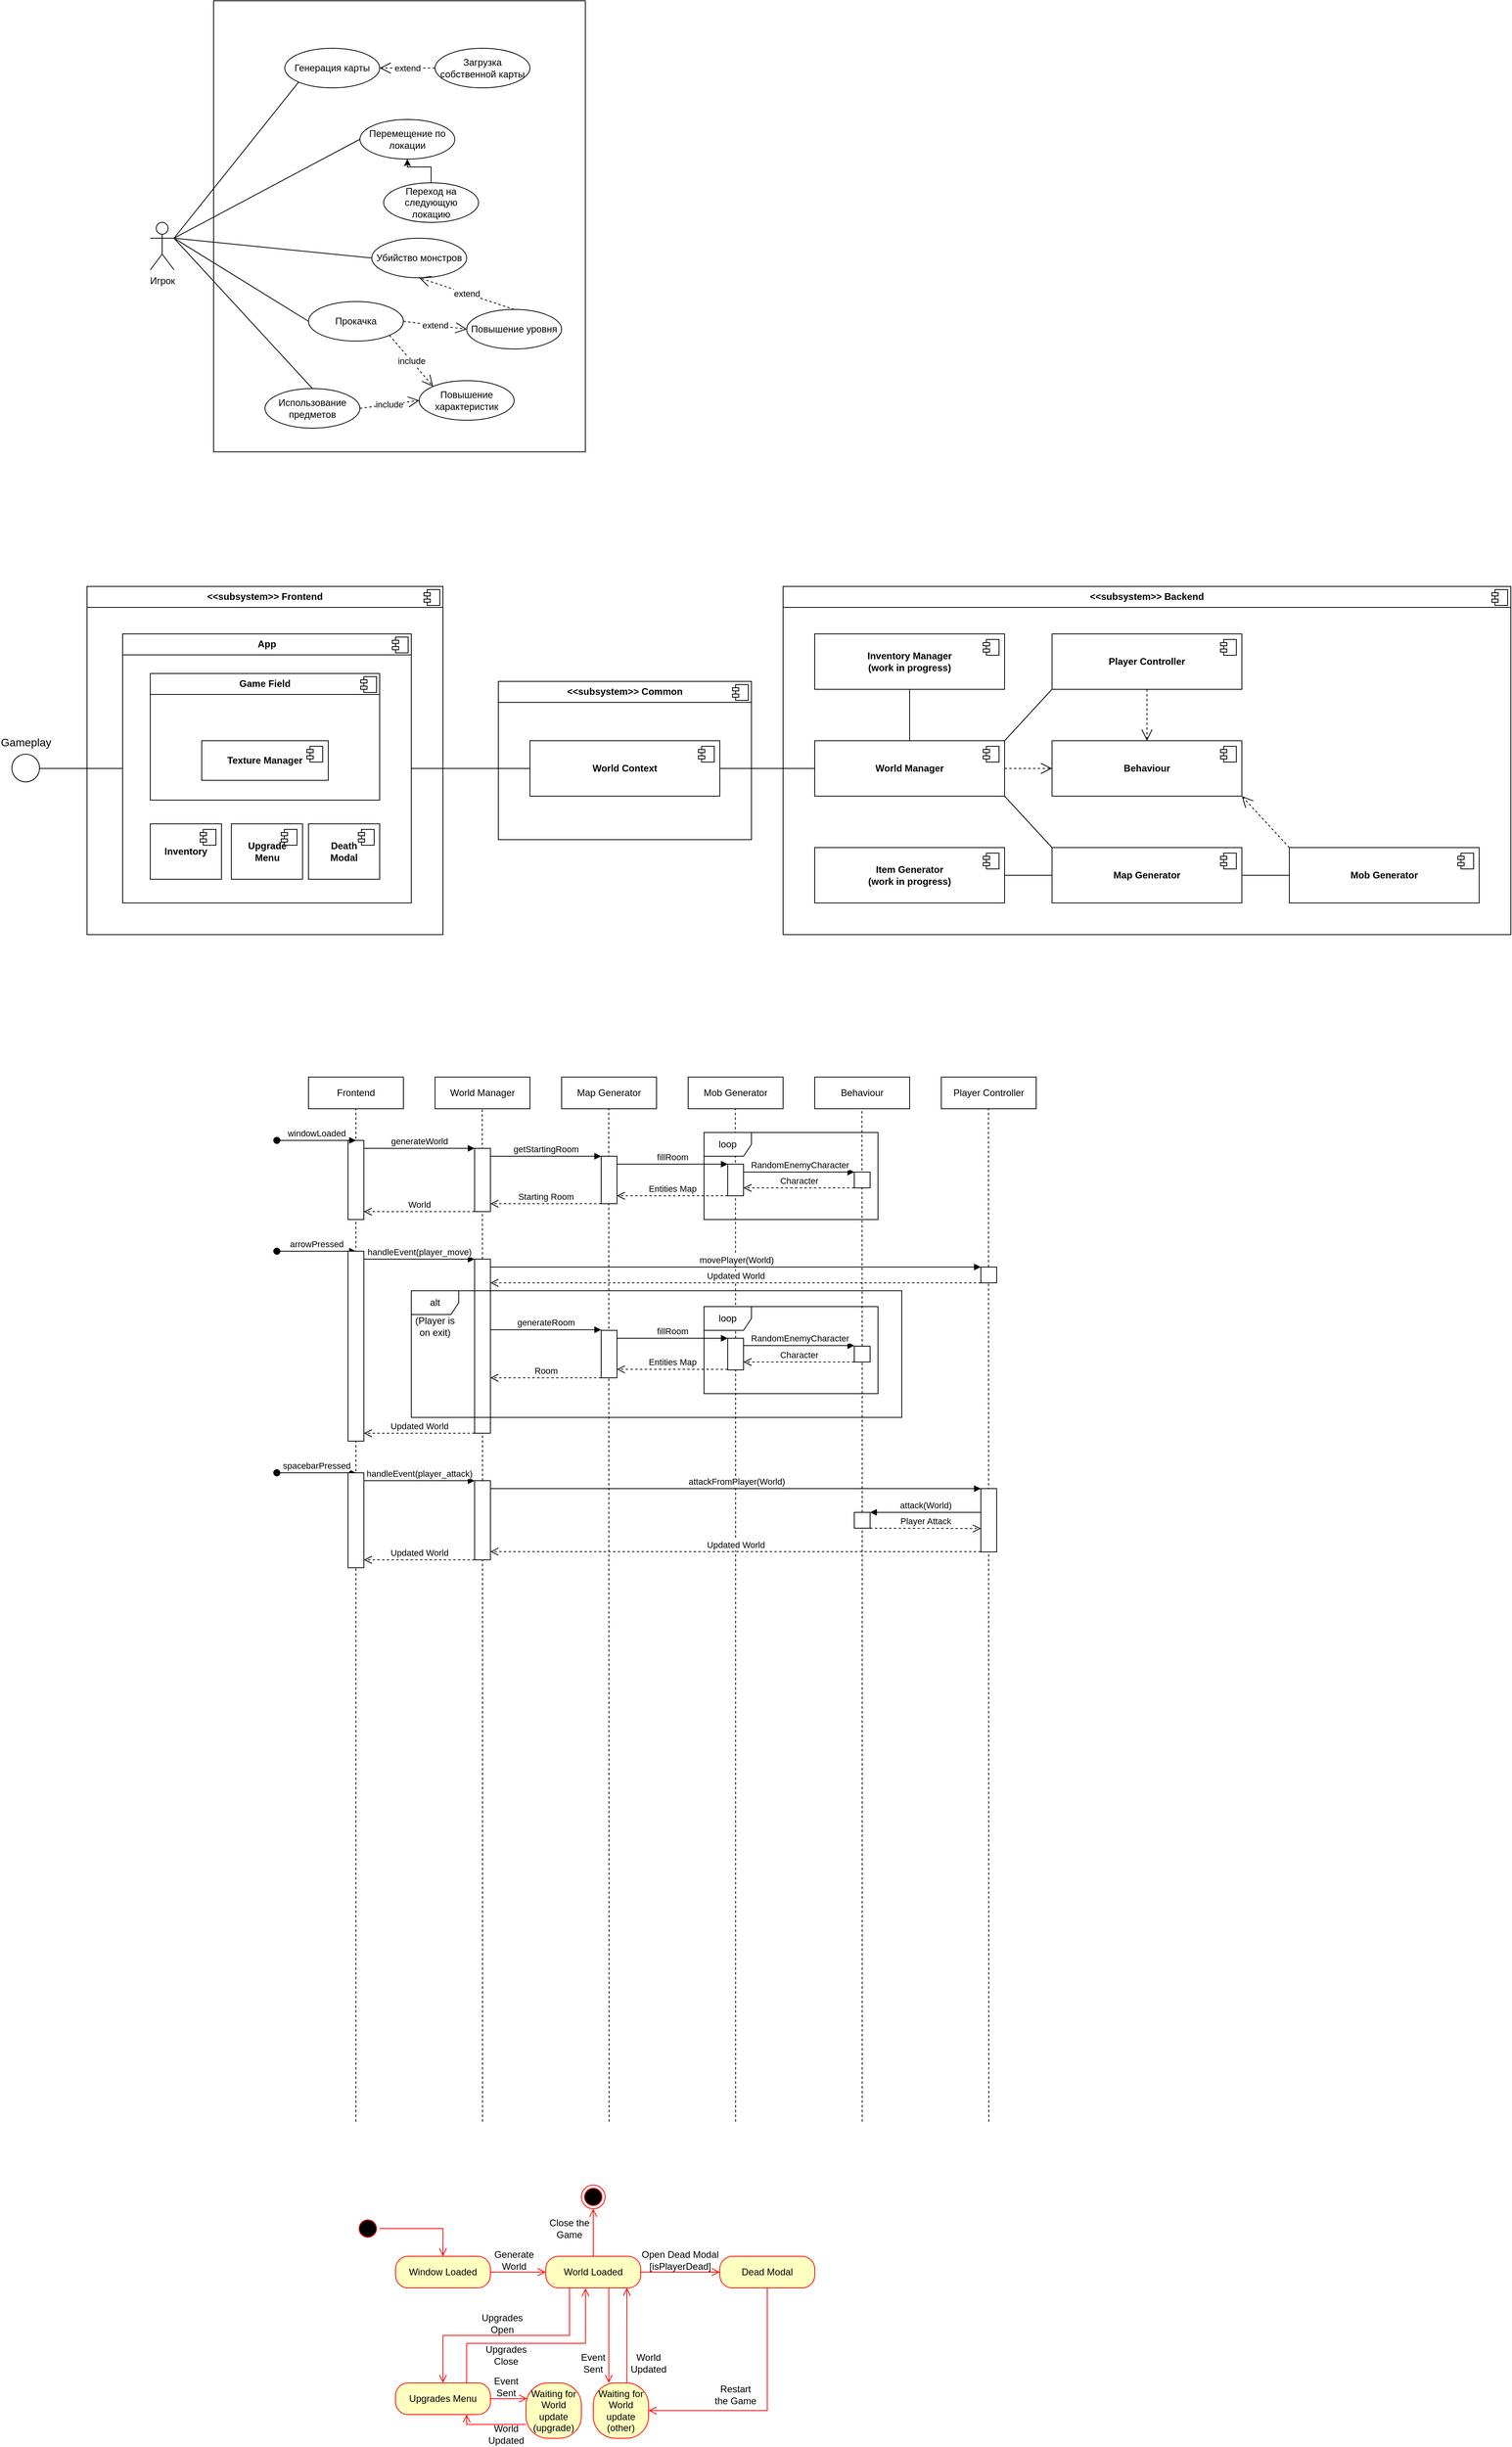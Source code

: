 <mxfile version="27.1.5">
  <diagram name="Page-1" id="tWHpMIpp-yD2-w-GdZ_C">
    <mxGraphModel dx="1215" dy="403" grid="0" gridSize="10" guides="1" tooltips="1" connect="1" arrows="1" fold="1" page="0" pageScale="1" pageWidth="850" pageHeight="1100" math="0" shadow="0">
      <root>
        <mxCell id="0" />
        <mxCell id="1" parent="0" />
        <mxCell id="gqLY5WaF7parTcAeaoHh-150" value="" style="endArrow=none;dashed=1;html=1;rounded=0;entryX=0.5;entryY=1;entryDx=0;entryDy=0;" edge="1" parent="1" source="gqLY5WaF7parTcAeaoHh-163">
          <mxGeometry width="50" height="50" relative="1" as="geometry">
            <mxPoint x="979.66" y="2280" as="sourcePoint" />
            <mxPoint x="979.66" y="1400" as="targetPoint" />
          </mxGeometry>
        </mxCell>
        <mxCell id="gqLY5WaF7parTcAeaoHh-1" value="Игрок" style="shape=umlActor;verticalLabelPosition=bottom;verticalAlign=top;html=1;" vertex="1" parent="1">
          <mxGeometry x="80" y="280" width="30" height="60" as="geometry" />
        </mxCell>
        <mxCell id="gqLY5WaF7parTcAeaoHh-3" value="" style="rounded=0;whiteSpace=wrap;html=1;" vertex="1" parent="1">
          <mxGeometry x="160" width="470" height="570" as="geometry" />
        </mxCell>
        <mxCell id="gqLY5WaF7parTcAeaoHh-7" value="Перемещение по локации" style="ellipse;whiteSpace=wrap;html=1;" vertex="1" parent="1">
          <mxGeometry x="345" y="150" width="120" height="50" as="geometry" />
        </mxCell>
        <mxCell id="gqLY5WaF7parTcAeaoHh-8" value="Убийство монстров" style="ellipse;whiteSpace=wrap;html=1;" vertex="1" parent="1">
          <mxGeometry x="360" y="300" width="120" height="50" as="geometry" />
        </mxCell>
        <mxCell id="gqLY5WaF7parTcAeaoHh-9" value="Повышение характеристик" style="ellipse;whiteSpace=wrap;html=1;" vertex="1" parent="1">
          <mxGeometry x="420" y="480" width="120" height="50" as="geometry" />
        </mxCell>
        <mxCell id="gqLY5WaF7parTcAeaoHh-13" style="edgeStyle=orthogonalEdgeStyle;rounded=0;orthogonalLoop=1;jettySize=auto;html=1;entryX=0.5;entryY=1;entryDx=0;entryDy=0;" edge="1" parent="1" source="gqLY5WaF7parTcAeaoHh-10" target="gqLY5WaF7parTcAeaoHh-7">
          <mxGeometry relative="1" as="geometry" />
        </mxCell>
        <mxCell id="gqLY5WaF7parTcAeaoHh-10" value="Переход на следующую локацию" style="ellipse;whiteSpace=wrap;html=1;" vertex="1" parent="1">
          <mxGeometry x="375" y="230" width="120" height="50" as="geometry" />
        </mxCell>
        <mxCell id="gqLY5WaF7parTcAeaoHh-15" value="" style="endArrow=none;html=1;rounded=0;entryX=0;entryY=0.5;entryDx=0;entryDy=0;exitX=1;exitY=0.333;exitDx=0;exitDy=0;exitPerimeter=0;" edge="1" parent="1" source="gqLY5WaF7parTcAeaoHh-1" target="gqLY5WaF7parTcAeaoHh-7">
          <mxGeometry width="50" height="50" relative="1" as="geometry">
            <mxPoint x="380" y="330" as="sourcePoint" />
            <mxPoint x="430" y="280" as="targetPoint" />
          </mxGeometry>
        </mxCell>
        <mxCell id="gqLY5WaF7parTcAeaoHh-17" value="" style="endArrow=none;html=1;rounded=0;entryX=0;entryY=0.5;entryDx=0;entryDy=0;exitX=1;exitY=0.333;exitDx=0;exitDy=0;exitPerimeter=0;" edge="1" parent="1" source="gqLY5WaF7parTcAeaoHh-1" target="gqLY5WaF7parTcAeaoHh-8">
          <mxGeometry width="50" height="50" relative="1" as="geometry">
            <mxPoint x="150" y="385" as="sourcePoint" />
            <mxPoint x="310" y="340" as="targetPoint" />
          </mxGeometry>
        </mxCell>
        <mxCell id="gqLY5WaF7parTcAeaoHh-19" value="Повышение уровня" style="ellipse;whiteSpace=wrap;html=1;" vertex="1" parent="1">
          <mxGeometry x="480" y="390" width="120" height="50" as="geometry" />
        </mxCell>
        <mxCell id="gqLY5WaF7parTcAeaoHh-21" value="Использование предметов" style="ellipse;whiteSpace=wrap;html=1;" vertex="1" parent="1">
          <mxGeometry x="225" y="490" width="120" height="50" as="geometry" />
        </mxCell>
        <mxCell id="gqLY5WaF7parTcAeaoHh-22" value="" style="endArrow=none;html=1;rounded=0;entryX=0.5;entryY=0;entryDx=0;entryDy=0;" edge="1" parent="1" target="gqLY5WaF7parTcAeaoHh-21">
          <mxGeometry width="50" height="50" relative="1" as="geometry">
            <mxPoint x="110" y="300" as="sourcePoint" />
            <mxPoint x="455" y="585" as="targetPoint" />
          </mxGeometry>
        </mxCell>
        <mxCell id="gqLY5WaF7parTcAeaoHh-24" value="extend" style="endArrow=open;endSize=12;dashed=1;html=1;rounded=0;exitX=0.5;exitY=0;exitDx=0;exitDy=0;entryX=0.5;entryY=1;entryDx=0;entryDy=0;" edge="1" parent="1" source="gqLY5WaF7parTcAeaoHh-19" target="gqLY5WaF7parTcAeaoHh-8">
          <mxGeometry width="160" relative="1" as="geometry">
            <mxPoint x="330" y="350" as="sourcePoint" />
            <mxPoint x="490" y="350" as="targetPoint" />
          </mxGeometry>
        </mxCell>
        <mxCell id="gqLY5WaF7parTcAeaoHh-26" value="include" style="endArrow=open;endSize=12;dashed=1;html=1;rounded=0;exitX=1;exitY=0.5;exitDx=0;exitDy=0;entryX=0;entryY=0.5;entryDx=0;entryDy=0;" edge="1" parent="1" source="gqLY5WaF7parTcAeaoHh-21" target="gqLY5WaF7parTcAeaoHh-9">
          <mxGeometry x="-0.006" width="160" relative="1" as="geometry">
            <mxPoint x="560" y="470" as="sourcePoint" />
            <mxPoint x="490" y="520" as="targetPoint" />
            <mxPoint as="offset" />
          </mxGeometry>
        </mxCell>
        <mxCell id="gqLY5WaF7parTcAeaoHh-27" value="Прокачка" style="ellipse;whiteSpace=wrap;html=1;" vertex="1" parent="1">
          <mxGeometry x="280" y="380" width="120" height="50" as="geometry" />
        </mxCell>
        <mxCell id="gqLY5WaF7parTcAeaoHh-29" value="include" style="endArrow=open;endSize=12;dashed=1;html=1;rounded=0;exitX=1;exitY=1;exitDx=0;exitDy=0;entryX=0;entryY=0;entryDx=0;entryDy=0;" edge="1" parent="1" source="gqLY5WaF7parTcAeaoHh-27" target="gqLY5WaF7parTcAeaoHh-9">
          <mxGeometry x="-0.006" width="160" relative="1" as="geometry">
            <mxPoint x="360" y="510" as="sourcePoint" />
            <mxPoint x="425" y="510" as="targetPoint" />
            <mxPoint as="offset" />
          </mxGeometry>
        </mxCell>
        <mxCell id="gqLY5WaF7parTcAeaoHh-30" value="extend" style="endArrow=open;endSize=12;dashed=1;html=1;rounded=0;exitX=1;exitY=0.5;exitDx=0;exitDy=0;entryX=0;entryY=0.5;entryDx=0;entryDy=0;" edge="1" parent="1" source="gqLY5WaF7parTcAeaoHh-27" target="gqLY5WaF7parTcAeaoHh-19">
          <mxGeometry width="160" relative="1" as="geometry">
            <mxPoint x="595" y="470" as="sourcePoint" />
            <mxPoint x="490" y="440" as="targetPoint" />
          </mxGeometry>
        </mxCell>
        <mxCell id="gqLY5WaF7parTcAeaoHh-31" value="" style="endArrow=none;html=1;rounded=0;entryX=0;entryY=0.5;entryDx=0;entryDy=0;exitX=1;exitY=0.333;exitDx=0;exitDy=0;exitPerimeter=0;" edge="1" parent="1" source="gqLY5WaF7parTcAeaoHh-1" target="gqLY5WaF7parTcAeaoHh-27">
          <mxGeometry width="50" height="50" relative="1" as="geometry">
            <mxPoint x="370" y="250" as="sourcePoint" />
            <mxPoint x="635" y="285" as="targetPoint" />
          </mxGeometry>
        </mxCell>
        <mxCell id="gqLY5WaF7parTcAeaoHh-33" value="Генерация карты" style="ellipse;whiteSpace=wrap;html=1;" vertex="1" parent="1">
          <mxGeometry x="250" y="60" width="120" height="50" as="geometry" />
        </mxCell>
        <mxCell id="gqLY5WaF7parTcAeaoHh-35" value="" style="endArrow=none;html=1;rounded=0;entryX=0;entryY=1;entryDx=0;entryDy=0;" edge="1" parent="1" target="gqLY5WaF7parTcAeaoHh-33">
          <mxGeometry width="50" height="50" relative="1" as="geometry">
            <mxPoint x="110" y="300" as="sourcePoint" />
            <mxPoint x="555" y="250" as="targetPoint" />
          </mxGeometry>
        </mxCell>
        <mxCell id="gqLY5WaF7parTcAeaoHh-36" value="Загрузка собственной карты" style="ellipse;whiteSpace=wrap;html=1;" vertex="1" parent="1">
          <mxGeometry x="440" y="60" width="120" height="50" as="geometry" />
        </mxCell>
        <mxCell id="gqLY5WaF7parTcAeaoHh-37" value="extend" style="endArrow=open;endSize=12;dashed=1;html=1;rounded=0;exitX=0;exitY=0.5;exitDx=0;exitDy=0;entryX=1;entryY=0.5;entryDx=0;entryDy=0;" edge="1" parent="1" source="gqLY5WaF7parTcAeaoHh-36" target="gqLY5WaF7parTcAeaoHh-33">
          <mxGeometry width="160" relative="1" as="geometry">
            <mxPoint x="595" y="400" as="sourcePoint" />
            <mxPoint x="490" y="370" as="targetPoint" />
          </mxGeometry>
        </mxCell>
        <mxCell id="gqLY5WaF7parTcAeaoHh-43" value="&lt;p style=&quot;margin:0px;margin-top:6px;text-align:center;&quot;&gt;&lt;b&gt;&amp;lt;&amp;lt;subsystem&amp;gt;&amp;gt; Frontend&lt;/b&gt;&lt;/p&gt;&lt;hr size=&quot;1&quot; style=&quot;border-style:solid;&quot;&gt;&lt;p style=&quot;margin:0px;margin-left:8px;&quot;&gt;&lt;br&gt;&lt;/p&gt;" style="align=left;overflow=fill;html=1;dropTarget=0;whiteSpace=wrap;" vertex="1" parent="1">
          <mxGeometry y="740" width="450" height="440" as="geometry" />
        </mxCell>
        <mxCell id="gqLY5WaF7parTcAeaoHh-44" value="" style="shape=component;jettyWidth=8;jettyHeight=4;" vertex="1" parent="gqLY5WaF7parTcAeaoHh-43">
          <mxGeometry x="1" width="20" height="20" relative="1" as="geometry">
            <mxPoint x="-24" y="4" as="offset" />
          </mxGeometry>
        </mxCell>
        <mxCell id="gqLY5WaF7parTcAeaoHh-54" value="&lt;p style=&quot;margin:0px;margin-top:6px;text-align:center;&quot;&gt;&lt;b&gt;App&lt;/b&gt;&lt;/p&gt;&lt;hr size=&quot;1&quot; style=&quot;border-style:solid;&quot;&gt;&lt;p style=&quot;margin:0px;margin-left:8px;&quot;&gt;&lt;br&gt;&lt;/p&gt;" style="align=left;overflow=fill;html=1;dropTarget=0;whiteSpace=wrap;" vertex="1" parent="1">
          <mxGeometry x="45" y="800" width="365" height="340" as="geometry" />
        </mxCell>
        <mxCell id="gqLY5WaF7parTcAeaoHh-55" value="" style="shape=component;jettyWidth=8;jettyHeight=4;" vertex="1" parent="gqLY5WaF7parTcAeaoHh-54">
          <mxGeometry x="1" width="20" height="20" relative="1" as="geometry">
            <mxPoint x="-24" y="4" as="offset" />
          </mxGeometry>
        </mxCell>
        <mxCell id="gqLY5WaF7parTcAeaoHh-49" value="&lt;b&gt;Inventory&lt;/b&gt;" style="html=1;dropTarget=0;whiteSpace=wrap;" vertex="1" parent="1">
          <mxGeometry x="80" y="1040" width="90" height="70" as="geometry" />
        </mxCell>
        <mxCell id="gqLY5WaF7parTcAeaoHh-50" value="" style="shape=module;jettyWidth=8;jettyHeight=4;" vertex="1" parent="gqLY5WaF7parTcAeaoHh-49">
          <mxGeometry x="1" width="20" height="20" relative="1" as="geometry">
            <mxPoint x="-27" y="7" as="offset" />
          </mxGeometry>
        </mxCell>
        <mxCell id="gqLY5WaF7parTcAeaoHh-56" value="&lt;p style=&quot;margin:0px;margin-top:6px;text-align:center;&quot;&gt;&lt;b&gt;Game Field&lt;/b&gt;&lt;/p&gt;&lt;hr size=&quot;1&quot; style=&quot;border-style:solid;&quot;&gt;&lt;p style=&quot;margin:0px;margin-left:8px;&quot;&gt;&lt;br&gt;&lt;/p&gt;" style="align=left;overflow=fill;html=1;dropTarget=0;whiteSpace=wrap;" vertex="1" parent="1">
          <mxGeometry x="80" y="850" width="290" height="160" as="geometry" />
        </mxCell>
        <mxCell id="gqLY5WaF7parTcAeaoHh-57" value="" style="shape=component;jettyWidth=8;jettyHeight=4;" vertex="1" parent="gqLY5WaF7parTcAeaoHh-56">
          <mxGeometry x="1" width="20" height="20" relative="1" as="geometry">
            <mxPoint x="-24" y="4" as="offset" />
          </mxGeometry>
        </mxCell>
        <mxCell id="gqLY5WaF7parTcAeaoHh-51" value="&lt;b&gt;Texture Manager&lt;/b&gt;" style="html=1;dropTarget=0;whiteSpace=wrap;" vertex="1" parent="1">
          <mxGeometry x="145" y="935" width="160" height="50" as="geometry" />
        </mxCell>
        <mxCell id="gqLY5WaF7parTcAeaoHh-52" value="" style="shape=module;jettyWidth=8;jettyHeight=4;" vertex="1" parent="gqLY5WaF7parTcAeaoHh-51">
          <mxGeometry x="1" width="20" height="20" relative="1" as="geometry">
            <mxPoint x="-27" y="7" as="offset" />
          </mxGeometry>
        </mxCell>
        <mxCell id="gqLY5WaF7parTcAeaoHh-58" value="&lt;p style=&quot;margin:0px;margin-top:6px;text-align:center;&quot;&gt;&lt;b&gt;&amp;lt;&amp;lt;subsystem&amp;gt;&amp;gt; Common&lt;/b&gt;&lt;/p&gt;&lt;hr size=&quot;1&quot; style=&quot;border-style:solid;&quot;&gt;&lt;p style=&quot;margin:0px;margin-left:8px;&quot;&gt;&lt;br&gt;&lt;/p&gt;" style="align=left;overflow=fill;html=1;dropTarget=0;whiteSpace=wrap;" vertex="1" parent="1">
          <mxGeometry x="520" y="860" width="320" height="200" as="geometry" />
        </mxCell>
        <mxCell id="gqLY5WaF7parTcAeaoHh-59" value="" style="shape=component;jettyWidth=8;jettyHeight=4;" vertex="1" parent="gqLY5WaF7parTcAeaoHh-58">
          <mxGeometry x="1" width="20" height="20" relative="1" as="geometry">
            <mxPoint x="-24" y="4" as="offset" />
          </mxGeometry>
        </mxCell>
        <mxCell id="gqLY5WaF7parTcAeaoHh-60" value="&lt;b&gt;World Context&lt;/b&gt;" style="html=1;dropTarget=0;whiteSpace=wrap;" vertex="1" parent="1">
          <mxGeometry x="560" y="935" width="240" height="70" as="geometry" />
        </mxCell>
        <mxCell id="gqLY5WaF7parTcAeaoHh-61" value="" style="shape=module;jettyWidth=8;jettyHeight=4;" vertex="1" parent="gqLY5WaF7parTcAeaoHh-60">
          <mxGeometry x="1" width="20" height="20" relative="1" as="geometry">
            <mxPoint x="-27" y="7" as="offset" />
          </mxGeometry>
        </mxCell>
        <mxCell id="gqLY5WaF7parTcAeaoHh-62" value="" style="endArrow=none;html=1;rounded=0;exitX=1;exitY=0.5;exitDx=0;exitDy=0;entryX=0;entryY=0.5;entryDx=0;entryDy=0;" edge="1" parent="1" source="gqLY5WaF7parTcAeaoHh-54" target="gqLY5WaF7parTcAeaoHh-60">
          <mxGeometry width="50" height="50" relative="1" as="geometry">
            <mxPoint x="670" y="980" as="sourcePoint" />
            <mxPoint x="720" y="930" as="targetPoint" />
          </mxGeometry>
        </mxCell>
        <mxCell id="gqLY5WaF7parTcAeaoHh-63" value="&lt;p style=&quot;margin:0px;margin-top:6px;text-align:center;&quot;&gt;&lt;b&gt;&amp;lt;&amp;lt;subsystem&amp;gt;&amp;gt; Backend&lt;/b&gt;&lt;/p&gt;&lt;hr size=&quot;1&quot; style=&quot;border-style:solid;&quot;&gt;&lt;p style=&quot;margin:0px;margin-left:8px;&quot;&gt;&lt;br&gt;&lt;/p&gt;" style="align=left;overflow=fill;html=1;dropTarget=0;whiteSpace=wrap;" vertex="1" parent="1">
          <mxGeometry x="880" y="740" width="920" height="440" as="geometry" />
        </mxCell>
        <mxCell id="gqLY5WaF7parTcAeaoHh-64" value="" style="shape=component;jettyWidth=8;jettyHeight=4;" vertex="1" parent="gqLY5WaF7parTcAeaoHh-63">
          <mxGeometry x="1" width="20" height="20" relative="1" as="geometry">
            <mxPoint x="-24" y="4" as="offset" />
          </mxGeometry>
        </mxCell>
        <mxCell id="gqLY5WaF7parTcAeaoHh-65" value="&lt;b&gt;World Manager&lt;/b&gt;" style="html=1;dropTarget=0;whiteSpace=wrap;" vertex="1" parent="1">
          <mxGeometry x="920" y="935" width="240" height="70" as="geometry" />
        </mxCell>
        <mxCell id="gqLY5WaF7parTcAeaoHh-66" value="" style="shape=module;jettyWidth=8;jettyHeight=4;" vertex="1" parent="gqLY5WaF7parTcAeaoHh-65">
          <mxGeometry x="1" width="20" height="20" relative="1" as="geometry">
            <mxPoint x="-27" y="7" as="offset" />
          </mxGeometry>
        </mxCell>
        <mxCell id="gqLY5WaF7parTcAeaoHh-67" value="" style="endArrow=none;html=1;rounded=0;exitX=1;exitY=0.5;exitDx=0;exitDy=0;entryX=0;entryY=0.5;entryDx=0;entryDy=0;" edge="1" parent="1" source="gqLY5WaF7parTcAeaoHh-60" target="gqLY5WaF7parTcAeaoHh-65">
          <mxGeometry width="50" height="50" relative="1" as="geometry">
            <mxPoint x="550" y="1030" as="sourcePoint" />
            <mxPoint x="700" y="1030" as="targetPoint" />
          </mxGeometry>
        </mxCell>
        <mxCell id="gqLY5WaF7parTcAeaoHh-68" value="&lt;b&gt;Player Controller&lt;/b&gt;" style="html=1;dropTarget=0;whiteSpace=wrap;" vertex="1" parent="1">
          <mxGeometry x="1220" y="800" width="240" height="70" as="geometry" />
        </mxCell>
        <mxCell id="gqLY5WaF7parTcAeaoHh-69" value="" style="shape=module;jettyWidth=8;jettyHeight=4;" vertex="1" parent="gqLY5WaF7parTcAeaoHh-68">
          <mxGeometry x="1" width="20" height="20" relative="1" as="geometry">
            <mxPoint x="-27" y="7" as="offset" />
          </mxGeometry>
        </mxCell>
        <mxCell id="gqLY5WaF7parTcAeaoHh-70" value="&lt;b&gt;Map Generator&lt;/b&gt;" style="html=1;dropTarget=0;whiteSpace=wrap;" vertex="1" parent="1">
          <mxGeometry x="1220" y="1070" width="240" height="70" as="geometry" />
        </mxCell>
        <mxCell id="gqLY5WaF7parTcAeaoHh-71" value="" style="shape=module;jettyWidth=8;jettyHeight=4;" vertex="1" parent="gqLY5WaF7parTcAeaoHh-70">
          <mxGeometry x="1" width="20" height="20" relative="1" as="geometry">
            <mxPoint x="-27" y="7" as="offset" />
          </mxGeometry>
        </mxCell>
        <mxCell id="gqLY5WaF7parTcAeaoHh-74" value="&lt;b&gt;Item Generator&lt;br&gt;(work in progress)&lt;/b&gt;" style="html=1;dropTarget=0;whiteSpace=wrap;" vertex="1" parent="1">
          <mxGeometry x="920" y="1070" width="240" height="70" as="geometry" />
        </mxCell>
        <mxCell id="gqLY5WaF7parTcAeaoHh-75" value="" style="shape=module;jettyWidth=8;jettyHeight=4;" vertex="1" parent="gqLY5WaF7parTcAeaoHh-74">
          <mxGeometry x="1" width="20" height="20" relative="1" as="geometry">
            <mxPoint x="-27" y="7" as="offset" />
          </mxGeometry>
        </mxCell>
        <mxCell id="gqLY5WaF7parTcAeaoHh-76" value="&lt;b&gt;Inventory Manager&lt;br&gt;(work in progress)&lt;/b&gt;" style="html=1;dropTarget=0;whiteSpace=wrap;" vertex="1" parent="1">
          <mxGeometry x="920" y="800" width="240" height="70" as="geometry" />
        </mxCell>
        <mxCell id="gqLY5WaF7parTcAeaoHh-77" value="" style="shape=module;jettyWidth=8;jettyHeight=4;" vertex="1" parent="gqLY5WaF7parTcAeaoHh-76">
          <mxGeometry x="1" width="20" height="20" relative="1" as="geometry">
            <mxPoint x="-27" y="7" as="offset" />
          </mxGeometry>
        </mxCell>
        <mxCell id="gqLY5WaF7parTcAeaoHh-78" value="" style="endArrow=none;html=1;rounded=0;exitX=0.5;exitY=0;exitDx=0;exitDy=0;entryX=0.5;entryY=1;entryDx=0;entryDy=0;" edge="1" parent="1" source="gqLY5WaF7parTcAeaoHh-65" target="gqLY5WaF7parTcAeaoHh-76">
          <mxGeometry width="50" height="50" relative="1" as="geometry">
            <mxPoint x="1230" y="1010" as="sourcePoint" />
            <mxPoint x="1350" y="1010" as="targetPoint" />
          </mxGeometry>
        </mxCell>
        <mxCell id="gqLY5WaF7parTcAeaoHh-79" value="" style="endArrow=none;html=1;rounded=0;exitX=1;exitY=0;exitDx=0;exitDy=0;entryX=0;entryY=1;entryDx=0;entryDy=0;" edge="1" parent="1" source="gqLY5WaF7parTcAeaoHh-65" target="gqLY5WaF7parTcAeaoHh-68">
          <mxGeometry width="50" height="50" relative="1" as="geometry">
            <mxPoint x="1170" y="995" as="sourcePoint" />
            <mxPoint x="1170" y="930" as="targetPoint" />
          </mxGeometry>
        </mxCell>
        <mxCell id="gqLY5WaF7parTcAeaoHh-80" value="" style="endArrow=none;html=1;rounded=0;entryX=0;entryY=0;entryDx=0;entryDy=0;exitX=1;exitY=1;exitDx=0;exitDy=0;" edge="1" parent="1" source="gqLY5WaF7parTcAeaoHh-65" target="gqLY5WaF7parTcAeaoHh-70">
          <mxGeometry width="50" height="50" relative="1" as="geometry">
            <mxPoint x="1240" y="1075" as="sourcePoint" />
            <mxPoint x="1300" y="1010" as="targetPoint" />
          </mxGeometry>
        </mxCell>
        <mxCell id="gqLY5WaF7parTcAeaoHh-85" value="&lt;b&gt;Behaviour&lt;/b&gt;" style="html=1;dropTarget=0;whiteSpace=wrap;" vertex="1" parent="1">
          <mxGeometry x="1220" y="935" width="240" height="70" as="geometry" />
        </mxCell>
        <mxCell id="gqLY5WaF7parTcAeaoHh-86" value="" style="shape=module;jettyWidth=8;jettyHeight=4;" vertex="1" parent="gqLY5WaF7parTcAeaoHh-85">
          <mxGeometry x="1" width="20" height="20" relative="1" as="geometry">
            <mxPoint x="-27" y="7" as="offset" />
          </mxGeometry>
        </mxCell>
        <mxCell id="gqLY5WaF7parTcAeaoHh-90" value="&lt;b&gt;Mob Generator&lt;/b&gt;" style="html=1;dropTarget=0;whiteSpace=wrap;" vertex="1" parent="1">
          <mxGeometry x="1520" y="1070" width="240" height="70" as="geometry" />
        </mxCell>
        <mxCell id="gqLY5WaF7parTcAeaoHh-91" value="" style="shape=module;jettyWidth=8;jettyHeight=4;" vertex="1" parent="gqLY5WaF7parTcAeaoHh-90">
          <mxGeometry x="1" width="20" height="20" relative="1" as="geometry">
            <mxPoint x="-27" y="7" as="offset" />
          </mxGeometry>
        </mxCell>
        <mxCell id="gqLY5WaF7parTcAeaoHh-93" value="" style="endArrow=none;html=1;rounded=0;entryX=1;entryY=0.5;entryDx=0;entryDy=0;exitX=0;exitY=0.5;exitDx=0;exitDy=0;" edge="1" parent="1" source="gqLY5WaF7parTcAeaoHh-90" target="gqLY5WaF7parTcAeaoHh-70">
          <mxGeometry width="50" height="50" relative="1" as="geometry">
            <mxPoint x="1490" y="1135" as="sourcePoint" />
            <mxPoint x="1430" y="1060" as="targetPoint" />
          </mxGeometry>
        </mxCell>
        <mxCell id="gqLY5WaF7parTcAeaoHh-94" value="" style="endArrow=none;html=1;rounded=0;entryX=0;entryY=0.5;entryDx=0;entryDy=0;exitX=1;exitY=0.5;exitDx=0;exitDy=0;" edge="1" parent="1" source="gqLY5WaF7parTcAeaoHh-74" target="gqLY5WaF7parTcAeaoHh-70">
          <mxGeometry width="50" height="50" relative="1" as="geometry">
            <mxPoint x="1590" y="1155" as="sourcePoint" />
            <mxPoint x="1530" y="1080" as="targetPoint" />
          </mxGeometry>
        </mxCell>
        <mxCell id="gqLY5WaF7parTcAeaoHh-97" value="" style="endArrow=open;endSize=12;dashed=1;html=1;rounded=0;exitX=0.5;exitY=1;exitDx=0;exitDy=0;entryX=0.5;entryY=0;entryDx=0;entryDy=0;" edge="1" parent="1" source="gqLY5WaF7parTcAeaoHh-68" target="gqLY5WaF7parTcAeaoHh-85">
          <mxGeometry width="160" relative="1" as="geometry">
            <mxPoint x="1280" y="1030" as="sourcePoint" />
            <mxPoint x="1440" y="1030" as="targetPoint" />
          </mxGeometry>
        </mxCell>
        <mxCell id="gqLY5WaF7parTcAeaoHh-98" value="" style="endArrow=open;endSize=12;dashed=1;html=1;rounded=0;exitX=0;exitY=0;exitDx=0;exitDy=0;entryX=1;entryY=1;entryDx=0;entryDy=0;" edge="1" parent="1" source="gqLY5WaF7parTcAeaoHh-90" target="gqLY5WaF7parTcAeaoHh-85">
          <mxGeometry width="160" relative="1" as="geometry">
            <mxPoint x="1490" y="1010" as="sourcePoint" />
            <mxPoint x="1490" y="1075" as="targetPoint" />
          </mxGeometry>
        </mxCell>
        <mxCell id="gqLY5WaF7parTcAeaoHh-101" value="" style="endArrow=open;endSize=12;dashed=1;html=1;rounded=0;exitX=1;exitY=0.5;exitDx=0;exitDy=0;entryX=0;entryY=0.5;entryDx=0;entryDy=0;" edge="1" parent="1" source="gqLY5WaF7parTcAeaoHh-65" target="gqLY5WaF7parTcAeaoHh-85">
          <mxGeometry width="160" relative="1" as="geometry">
            <mxPoint x="1620" y="1075" as="sourcePoint" />
            <mxPoint x="1560" y="1010" as="targetPoint" />
          </mxGeometry>
        </mxCell>
        <mxCell id="gqLY5WaF7parTcAeaoHh-102" value="" style="endArrow=none;html=1;rounded=0;entryX=0;entryY=0.5;entryDx=0;entryDy=0;" edge="1" parent="1" target="gqLY5WaF7parTcAeaoHh-54">
          <mxGeometry width="50" height="50" relative="1" as="geometry">
            <mxPoint x="-60" y="970" as="sourcePoint" />
            <mxPoint x="170" y="990" as="targetPoint" />
          </mxGeometry>
        </mxCell>
        <mxCell id="gqLY5WaF7parTcAeaoHh-103" value="" style="ellipse;whiteSpace=wrap;html=1;aspect=fixed;" vertex="1" parent="1">
          <mxGeometry x="-95" y="952" width="35" height="35" as="geometry" />
        </mxCell>
        <mxCell id="gqLY5WaF7parTcAeaoHh-104" value="&lt;font style=&quot;font-size: 14px;&quot;&gt;Gameplay&lt;/font&gt;" style="text;html=1;align=center;verticalAlign=middle;whiteSpace=wrap;rounded=0;" vertex="1" parent="1">
          <mxGeometry x="-107.5" y="922" width="60" height="30" as="geometry" />
        </mxCell>
        <mxCell id="gqLY5WaF7parTcAeaoHh-111" value="Frontend" style="rounded=0;whiteSpace=wrap;html=1;" vertex="1" parent="1">
          <mxGeometry x="280" y="1360" width="120" height="40" as="geometry" />
        </mxCell>
        <mxCell id="gqLY5WaF7parTcAeaoHh-112" value="World Manager" style="rounded=0;whiteSpace=wrap;html=1;" vertex="1" parent="1">
          <mxGeometry x="440" y="1360" width="120" height="40" as="geometry" />
        </mxCell>
        <mxCell id="gqLY5WaF7parTcAeaoHh-113" value="" style="endArrow=none;dashed=1;html=1;rounded=0;entryX=0.5;entryY=1;entryDx=0;entryDy=0;" edge="1" parent="1" target="gqLY5WaF7parTcAeaoHh-111">
          <mxGeometry width="50" height="50" relative="1" as="geometry">
            <mxPoint x="340" y="2680" as="sourcePoint" />
            <mxPoint x="480" y="1540" as="targetPoint" />
          </mxGeometry>
        </mxCell>
        <mxCell id="gqLY5WaF7parTcAeaoHh-114" value="" style="endArrow=none;dashed=1;html=1;rounded=0;entryX=0.5;entryY=1;entryDx=0;entryDy=0;" edge="1" parent="1" source="gqLY5WaF7parTcAeaoHh-156">
          <mxGeometry width="50" height="50" relative="1" as="geometry">
            <mxPoint x="499.66" y="2280" as="sourcePoint" />
            <mxPoint x="499.66" y="1400" as="targetPoint" />
          </mxGeometry>
        </mxCell>
        <mxCell id="gqLY5WaF7parTcAeaoHh-117" value="" style="rounded=0;whiteSpace=wrap;html=1;" vertex="1" parent="1">
          <mxGeometry x="330" y="1440" width="20" height="100" as="geometry" />
        </mxCell>
        <mxCell id="gqLY5WaF7parTcAeaoHh-116" value="windowLoaded" style="html=1;verticalAlign=bottom;startArrow=oval;startFill=1;endArrow=block;startSize=8;curved=0;rounded=0;" edge="1" parent="1">
          <mxGeometry width="60" relative="1" as="geometry">
            <mxPoint x="240" y="1440" as="sourcePoint" />
            <mxPoint x="340" y="1440" as="targetPoint" />
            <mxPoint as="offset" />
          </mxGeometry>
        </mxCell>
        <mxCell id="gqLY5WaF7parTcAeaoHh-118" value="" style="rounded=0;whiteSpace=wrap;html=1;" vertex="1" parent="1">
          <mxGeometry x="490" y="1450" width="20" height="80" as="geometry" />
        </mxCell>
        <mxCell id="gqLY5WaF7parTcAeaoHh-121" value="Map Generator" style="rounded=0;whiteSpace=wrap;html=1;" vertex="1" parent="1">
          <mxGeometry x="600" y="1360" width="120" height="40" as="geometry" />
        </mxCell>
        <mxCell id="gqLY5WaF7parTcAeaoHh-122" value="" style="endArrow=none;dashed=1;html=1;rounded=0;entryX=0.5;entryY=1;entryDx=0;entryDy=0;" edge="1" parent="1">
          <mxGeometry width="50" height="50" relative="1" as="geometry">
            <mxPoint x="660" y="2680" as="sourcePoint" />
            <mxPoint x="659.58" y="1400" as="targetPoint" />
          </mxGeometry>
        </mxCell>
        <mxCell id="gqLY5WaF7parTcAeaoHh-123" value="" style="rounded=0;whiteSpace=wrap;html=1;" vertex="1" parent="1">
          <mxGeometry x="650" y="1460" width="20" height="60" as="geometry" />
        </mxCell>
        <mxCell id="gqLY5WaF7parTcAeaoHh-128" value="getStartingRoom" style="html=1;verticalAlign=bottom;endArrow=block;curved=0;rounded=0;exitX=0.996;exitY=0.084;exitDx=0;exitDy=0;exitPerimeter=0;entryX=0;entryY=0;entryDx=0;entryDy=0;" edge="1" parent="1">
          <mxGeometry width="80" relative="1" as="geometry">
            <mxPoint x="510" y="1460" as="sourcePoint" />
            <mxPoint x="650" y="1460" as="targetPoint" />
          </mxGeometry>
        </mxCell>
        <mxCell id="gqLY5WaF7parTcAeaoHh-129" value="Mob Generator" style="rounded=0;whiteSpace=wrap;html=1;" vertex="1" parent="1">
          <mxGeometry x="760" y="1360" width="120" height="40" as="geometry" />
        </mxCell>
        <mxCell id="gqLY5WaF7parTcAeaoHh-130" value="" style="endArrow=none;dashed=1;html=1;rounded=0;entryX=0.5;entryY=1;entryDx=0;entryDy=0;" edge="1" parent="1" source="gqLY5WaF7parTcAeaoHh-162">
          <mxGeometry width="50" height="50" relative="1" as="geometry">
            <mxPoint x="819.66" y="2280" as="sourcePoint" />
            <mxPoint x="819.66" y="1400" as="targetPoint" />
          </mxGeometry>
        </mxCell>
        <mxCell id="gqLY5WaF7parTcAeaoHh-131" value="" style="rounded=0;whiteSpace=wrap;html=1;" vertex="1" parent="1">
          <mxGeometry x="810" y="1470" width="20" height="40" as="geometry" />
        </mxCell>
        <mxCell id="gqLY5WaF7parTcAeaoHh-132" value="fillRoom" style="html=1;verticalAlign=bottom;endArrow=block;curved=0;rounded=0;exitX=0.996;exitY=0.084;exitDx=0;exitDy=0;exitPerimeter=0;entryX=0;entryY=0;entryDx=0;entryDy=0;" edge="1" parent="1">
          <mxGeometry width="80" relative="1" as="geometry">
            <mxPoint x="670" y="1470" as="sourcePoint" />
            <mxPoint x="810" y="1470" as="targetPoint" />
          </mxGeometry>
        </mxCell>
        <mxCell id="gqLY5WaF7parTcAeaoHh-133" value="Behaviour" style="rounded=0;whiteSpace=wrap;html=1;" vertex="1" parent="1">
          <mxGeometry x="920" y="1360" width="120" height="40" as="geometry" />
        </mxCell>
        <mxCell id="gqLY5WaF7parTcAeaoHh-135" value="" style="rounded=0;whiteSpace=wrap;html=1;" vertex="1" parent="1">
          <mxGeometry x="970" y="1480" width="20" height="20" as="geometry" />
        </mxCell>
        <mxCell id="gqLY5WaF7parTcAeaoHh-136" value="RandomEnemyCharacter" style="html=1;verticalAlign=bottom;endArrow=block;curved=0;rounded=0;exitX=0.996;exitY=0.084;exitDx=0;exitDy=0;exitPerimeter=0;entryX=0;entryY=0;entryDx=0;entryDy=0;" edge="1" parent="1">
          <mxGeometry x="0.005" width="80" relative="1" as="geometry">
            <mxPoint x="830" y="1480" as="sourcePoint" />
            <mxPoint x="970" y="1480" as="targetPoint" />
            <mxPoint as="offset" />
          </mxGeometry>
        </mxCell>
        <mxCell id="gqLY5WaF7parTcAeaoHh-137" value="Character" style="html=1;verticalAlign=bottom;endArrow=open;dashed=1;endSize=8;curved=0;rounded=0;exitX=0;exitY=1;exitDx=0;exitDy=0;" edge="1" parent="1" source="gqLY5WaF7parTcAeaoHh-135">
          <mxGeometry relative="1" as="geometry">
            <mxPoint x="960" y="1500" as="sourcePoint" />
            <mxPoint x="830" y="1500" as="targetPoint" />
          </mxGeometry>
        </mxCell>
        <mxCell id="gqLY5WaF7parTcAeaoHh-144" value="Entities Map" style="html=1;verticalAlign=bottom;endArrow=open;dashed=1;endSize=8;curved=0;rounded=0;exitX=0;exitY=1;exitDx=0;exitDy=0;" edge="1" parent="1">
          <mxGeometry relative="1" as="geometry">
            <mxPoint x="810" y="1510" as="sourcePoint" />
            <mxPoint x="670" y="1510" as="targetPoint" />
          </mxGeometry>
        </mxCell>
        <mxCell id="gqLY5WaF7parTcAeaoHh-145" value="Starting Room" style="html=1;verticalAlign=bottom;endArrow=open;dashed=1;endSize=8;curved=0;rounded=0;exitX=0;exitY=1;exitDx=0;exitDy=0;" edge="1" parent="1">
          <mxGeometry relative="1" as="geometry">
            <mxPoint x="650" y="1520" as="sourcePoint" />
            <mxPoint x="510" y="1520" as="targetPoint" />
          </mxGeometry>
        </mxCell>
        <mxCell id="gqLY5WaF7parTcAeaoHh-146" value="World" style="html=1;verticalAlign=bottom;endArrow=open;dashed=1;endSize=8;curved=0;rounded=0;exitX=0;exitY=1;exitDx=0;exitDy=0;" edge="1" parent="1">
          <mxGeometry relative="1" as="geometry">
            <mxPoint x="490" y="1530" as="sourcePoint" />
            <mxPoint x="350" y="1530" as="targetPoint" />
          </mxGeometry>
        </mxCell>
        <mxCell id="gqLY5WaF7parTcAeaoHh-147" value="generateWorld" style="html=1;verticalAlign=bottom;endArrow=block;curved=0;rounded=0;exitX=0.996;exitY=0.084;exitDx=0;exitDy=0;exitPerimeter=0;entryX=0;entryY=0;entryDx=0;entryDy=0;" edge="1" parent="1">
          <mxGeometry width="80" relative="1" as="geometry">
            <mxPoint x="350" y="1450" as="sourcePoint" />
            <mxPoint x="490" y="1450" as="targetPoint" />
          </mxGeometry>
        </mxCell>
        <mxCell id="gqLY5WaF7parTcAeaoHh-148" value="arrowPressed" style="html=1;verticalAlign=bottom;startArrow=oval;startFill=1;endArrow=block;startSize=8;curved=0;rounded=0;" edge="1" parent="1">
          <mxGeometry width="60" relative="1" as="geometry">
            <mxPoint x="240" y="1580" as="sourcePoint" />
            <mxPoint x="340" y="1580" as="targetPoint" />
            <mxPoint as="offset" />
          </mxGeometry>
        </mxCell>
        <mxCell id="gqLY5WaF7parTcAeaoHh-149" value="loop" style="shape=umlFrame;whiteSpace=wrap;html=1;pointerEvents=0;" vertex="1" parent="1">
          <mxGeometry x="780" y="1430" width="220" height="110" as="geometry" />
        </mxCell>
        <mxCell id="gqLY5WaF7parTcAeaoHh-151" value="" style="rounded=0;whiteSpace=wrap;html=1;" vertex="1" parent="1">
          <mxGeometry x="330" y="1580" width="20" height="240" as="geometry" />
        </mxCell>
        <mxCell id="gqLY5WaF7parTcAeaoHh-153" value="Player Controller" style="rounded=0;whiteSpace=wrap;html=1;" vertex="1" parent="1">
          <mxGeometry x="1080" y="1360" width="120" height="40" as="geometry" />
        </mxCell>
        <mxCell id="gqLY5WaF7parTcAeaoHh-154" value="" style="endArrow=none;dashed=1;html=1;rounded=0;entryX=0.5;entryY=1;entryDx=0;entryDy=0;" edge="1" parent="1">
          <mxGeometry width="50" height="50" relative="1" as="geometry">
            <mxPoint x="1140" y="2680" as="sourcePoint" />
            <mxPoint x="1139.66" y="1400" as="targetPoint" />
          </mxGeometry>
        </mxCell>
        <mxCell id="gqLY5WaF7parTcAeaoHh-155" value="handleEvent(player_move)" style="html=1;verticalAlign=bottom;endArrow=block;curved=0;rounded=0;exitX=0.996;exitY=0.084;exitDx=0;exitDy=0;exitPerimeter=0;" edge="1" parent="1">
          <mxGeometry width="80" relative="1" as="geometry">
            <mxPoint x="350" y="1590" as="sourcePoint" />
            <mxPoint x="490" y="1590" as="targetPoint" />
          </mxGeometry>
        </mxCell>
        <mxCell id="gqLY5WaF7parTcAeaoHh-157" value="" style="endArrow=none;dashed=1;html=1;rounded=0;entryX=0.5;entryY=1;entryDx=0;entryDy=0;" edge="1" parent="1" target="gqLY5WaF7parTcAeaoHh-156">
          <mxGeometry width="50" height="50" relative="1" as="geometry">
            <mxPoint x="500" y="2680" as="sourcePoint" />
            <mxPoint x="499.66" y="1400" as="targetPoint" />
          </mxGeometry>
        </mxCell>
        <mxCell id="gqLY5WaF7parTcAeaoHh-156" value="" style="rounded=0;whiteSpace=wrap;html=1;" vertex="1" parent="1">
          <mxGeometry x="490" y="1590" width="20" height="220" as="geometry" />
        </mxCell>
        <mxCell id="gqLY5WaF7parTcAeaoHh-158" value="" style="rounded=0;whiteSpace=wrap;html=1;" vertex="1" parent="1">
          <mxGeometry x="1130" y="1600" width="20" height="20" as="geometry" />
        </mxCell>
        <mxCell id="gqLY5WaF7parTcAeaoHh-159" value="movePlayer(World)" style="html=1;verticalAlign=bottom;endArrow=block;curved=0;rounded=0;exitX=0.996;exitY=0.084;exitDx=0;exitDy=0;exitPerimeter=0;entryX=0;entryY=0;entryDx=0;entryDy=0;" edge="1" parent="1" target="gqLY5WaF7parTcAeaoHh-158">
          <mxGeometry x="0.001" width="80" relative="1" as="geometry">
            <mxPoint x="510" y="1600" as="sourcePoint" />
            <mxPoint x="650" y="1600" as="targetPoint" />
            <mxPoint as="offset" />
          </mxGeometry>
        </mxCell>
        <mxCell id="gqLY5WaF7parTcAeaoHh-160" value="Updated World" style="html=1;verticalAlign=bottom;endArrow=open;dashed=1;endSize=8;curved=0;rounded=0;exitX=0;exitY=1;exitDx=0;exitDy=0;" edge="1" parent="1" source="gqLY5WaF7parTcAeaoHh-158">
          <mxGeometry relative="1" as="geometry">
            <mxPoint x="650" y="1620" as="sourcePoint" />
            <mxPoint x="510" y="1620" as="targetPoint" />
          </mxGeometry>
        </mxCell>
        <mxCell id="gqLY5WaF7parTcAeaoHh-161" value="" style="rounded=0;whiteSpace=wrap;html=1;" vertex="1" parent="1">
          <mxGeometry x="650" y="1680" width="20" height="60" as="geometry" />
        </mxCell>
        <mxCell id="gqLY5WaF7parTcAeaoHh-164" value="" style="endArrow=none;dashed=1;html=1;rounded=0;entryX=0.5;entryY=1;entryDx=0;entryDy=0;" edge="1" parent="1" source="gqLY5WaF7parTcAeaoHh-185" target="gqLY5WaF7parTcAeaoHh-163">
          <mxGeometry width="50" height="50" relative="1" as="geometry">
            <mxPoint x="980" y="2680" as="sourcePoint" />
            <mxPoint x="979.66" y="1400" as="targetPoint" />
          </mxGeometry>
        </mxCell>
        <mxCell id="gqLY5WaF7parTcAeaoHh-163" value="" style="rounded=0;whiteSpace=wrap;html=1;" vertex="1" parent="1">
          <mxGeometry x="970" y="1700" width="20" height="20" as="geometry" />
        </mxCell>
        <mxCell id="gqLY5WaF7parTcAeaoHh-165" value="RandomEnemyCharacter" style="html=1;verticalAlign=bottom;endArrow=block;curved=0;rounded=0;exitX=0.996;exitY=0.084;exitDx=0;exitDy=0;exitPerimeter=0;entryX=0;entryY=0;entryDx=0;entryDy=0;" edge="1" parent="1">
          <mxGeometry x="0.005" width="80" relative="1" as="geometry">
            <mxPoint x="830" y="1699.31" as="sourcePoint" />
            <mxPoint x="970" y="1699.31" as="targetPoint" />
            <mxPoint as="offset" />
          </mxGeometry>
        </mxCell>
        <mxCell id="gqLY5WaF7parTcAeaoHh-166" value="Character" style="html=1;verticalAlign=bottom;endArrow=open;dashed=1;endSize=8;curved=0;rounded=0;exitX=0;exitY=1;exitDx=0;exitDy=0;" edge="1" parent="1">
          <mxGeometry relative="1" as="geometry">
            <mxPoint x="970" y="1720" as="sourcePoint" />
            <mxPoint x="830" y="1720" as="targetPoint" />
          </mxGeometry>
        </mxCell>
        <mxCell id="gqLY5WaF7parTcAeaoHh-167" value="fillRoom" style="html=1;verticalAlign=bottom;endArrow=block;curved=0;rounded=0;exitX=0.996;exitY=0.084;exitDx=0;exitDy=0;exitPerimeter=0;entryX=0;entryY=0;entryDx=0;entryDy=0;" edge="1" parent="1">
          <mxGeometry width="80" relative="1" as="geometry">
            <mxPoint x="670" y="1690" as="sourcePoint" />
            <mxPoint x="810" y="1690" as="targetPoint" />
          </mxGeometry>
        </mxCell>
        <mxCell id="gqLY5WaF7parTcAeaoHh-168" value="Entities Map" style="html=1;verticalAlign=bottom;endArrow=open;dashed=1;endSize=8;curved=0;rounded=0;exitX=0;exitY=1;exitDx=0;exitDy=0;" edge="1" parent="1">
          <mxGeometry relative="1" as="geometry">
            <mxPoint x="810" y="1729.31" as="sourcePoint" />
            <mxPoint x="670" y="1729.31" as="targetPoint" />
          </mxGeometry>
        </mxCell>
        <mxCell id="gqLY5WaF7parTcAeaoHh-169" value="loop" style="shape=umlFrame;whiteSpace=wrap;html=1;pointerEvents=0;" vertex="1" parent="1">
          <mxGeometry x="780" y="1650" width="220" height="110" as="geometry" />
        </mxCell>
        <mxCell id="gqLY5WaF7parTcAeaoHh-170" value="" style="endArrow=none;dashed=1;html=1;rounded=0;entryX=0.5;entryY=1;entryDx=0;entryDy=0;" edge="1" parent="1" target="gqLY5WaF7parTcAeaoHh-162">
          <mxGeometry width="50" height="50" relative="1" as="geometry">
            <mxPoint x="820" y="2680" as="sourcePoint" />
            <mxPoint x="819.66" y="1400" as="targetPoint" />
          </mxGeometry>
        </mxCell>
        <mxCell id="gqLY5WaF7parTcAeaoHh-162" value="" style="rounded=0;whiteSpace=wrap;html=1;" vertex="1" parent="1">
          <mxGeometry x="810" y="1690" width="20" height="40" as="geometry" />
        </mxCell>
        <mxCell id="gqLY5WaF7parTcAeaoHh-174" value="alt" style="shape=umlFrame;whiteSpace=wrap;html=1;pointerEvents=0;" vertex="1" parent="1">
          <mxGeometry x="410" y="1630" width="620" height="160" as="geometry" />
        </mxCell>
        <mxCell id="gqLY5WaF7parTcAeaoHh-175" value="(Player is on exit)" style="text;html=1;align=center;verticalAlign=middle;whiteSpace=wrap;rounded=0;" vertex="1" parent="1">
          <mxGeometry x="410" y="1660" width="60" height="30" as="geometry" />
        </mxCell>
        <mxCell id="gqLY5WaF7parTcAeaoHh-176" value="generateRoom" style="html=1;verticalAlign=bottom;endArrow=block;curved=0;rounded=0;exitX=0.996;exitY=0.084;exitDx=0;exitDy=0;exitPerimeter=0;entryX=0;entryY=0;entryDx=0;entryDy=0;" edge="1" parent="1">
          <mxGeometry width="80" relative="1" as="geometry">
            <mxPoint x="510" y="1679.31" as="sourcePoint" />
            <mxPoint x="650" y="1679.31" as="targetPoint" />
          </mxGeometry>
        </mxCell>
        <mxCell id="gqLY5WaF7parTcAeaoHh-177" value="Room" style="html=1;verticalAlign=bottom;endArrow=open;dashed=1;endSize=8;curved=0;rounded=0;exitX=0;exitY=1;exitDx=0;exitDy=0;" edge="1" parent="1">
          <mxGeometry relative="1" as="geometry">
            <mxPoint x="650" y="1740" as="sourcePoint" />
            <mxPoint x="510" y="1740" as="targetPoint" />
          </mxGeometry>
        </mxCell>
        <mxCell id="gqLY5WaF7parTcAeaoHh-178" value="Updated World" style="html=1;verticalAlign=bottom;endArrow=open;dashed=1;endSize=8;curved=0;rounded=0;exitX=0;exitY=1;exitDx=0;exitDy=0;" edge="1" parent="1">
          <mxGeometry relative="1" as="geometry">
            <mxPoint x="490" y="1810" as="sourcePoint" />
            <mxPoint x="350" y="1810" as="targetPoint" />
          </mxGeometry>
        </mxCell>
        <mxCell id="gqLY5WaF7parTcAeaoHh-179" value="spacebarPressed" style="html=1;verticalAlign=bottom;startArrow=oval;startFill=1;endArrow=block;startSize=8;curved=0;rounded=0;" edge="1" parent="1">
          <mxGeometry width="60" relative="1" as="geometry">
            <mxPoint x="240" y="1860" as="sourcePoint" />
            <mxPoint x="340" y="1860" as="targetPoint" />
            <mxPoint as="offset" />
          </mxGeometry>
        </mxCell>
        <mxCell id="gqLY5WaF7parTcAeaoHh-180" value="" style="rounded=0;whiteSpace=wrap;html=1;" vertex="1" parent="1">
          <mxGeometry x="330" y="1860" width="20" height="120" as="geometry" />
        </mxCell>
        <mxCell id="gqLY5WaF7parTcAeaoHh-181" value="handleEvent(player_attack)" style="html=1;verticalAlign=bottom;endArrow=block;curved=0;rounded=0;exitX=0.996;exitY=0.084;exitDx=0;exitDy=0;exitPerimeter=0;" edge="1" parent="1">
          <mxGeometry width="80" relative="1" as="geometry">
            <mxPoint x="350" y="1870" as="sourcePoint" />
            <mxPoint x="490" y="1870" as="targetPoint" />
          </mxGeometry>
        </mxCell>
        <mxCell id="gqLY5WaF7parTcAeaoHh-182" value="" style="rounded=0;whiteSpace=wrap;html=1;" vertex="1" parent="1">
          <mxGeometry x="490" y="1870" width="20" height="100" as="geometry" />
        </mxCell>
        <mxCell id="gqLY5WaF7parTcAeaoHh-183" value="" style="rounded=0;whiteSpace=wrap;html=1;" vertex="1" parent="1">
          <mxGeometry x="1130" y="1880" width="20" height="80" as="geometry" />
        </mxCell>
        <mxCell id="gqLY5WaF7parTcAeaoHh-184" value="attackFromPlayer(World)" style="html=1;verticalAlign=bottom;endArrow=block;curved=0;rounded=0;exitX=0.996;exitY=0.084;exitDx=0;exitDy=0;exitPerimeter=0;entryX=0;entryY=0;entryDx=0;entryDy=0;" edge="1" parent="1">
          <mxGeometry x="0.001" width="80" relative="1" as="geometry">
            <mxPoint x="510" y="1880" as="sourcePoint" />
            <mxPoint x="1130" y="1880" as="targetPoint" />
            <mxPoint as="offset" />
          </mxGeometry>
        </mxCell>
        <mxCell id="gqLY5WaF7parTcAeaoHh-186" value="attack(World)" style="html=1;verticalAlign=bottom;endArrow=block;curved=0;rounded=0;" edge="1" parent="1">
          <mxGeometry x="0.001" width="80" relative="1" as="geometry">
            <mxPoint x="1130" y="1910" as="sourcePoint" />
            <mxPoint x="990" y="1910" as="targetPoint" />
            <mxPoint as="offset" />
          </mxGeometry>
        </mxCell>
        <mxCell id="gqLY5WaF7parTcAeaoHh-187" value="" style="endArrow=none;dashed=1;html=1;rounded=0;entryX=0.5;entryY=1;entryDx=0;entryDy=0;" edge="1" parent="1" target="gqLY5WaF7parTcAeaoHh-185">
          <mxGeometry width="50" height="50" relative="1" as="geometry">
            <mxPoint x="980" y="2680" as="sourcePoint" />
            <mxPoint x="980" y="1720" as="targetPoint" />
          </mxGeometry>
        </mxCell>
        <mxCell id="gqLY5WaF7parTcAeaoHh-185" value="" style="rounded=0;whiteSpace=wrap;html=1;" vertex="1" parent="1">
          <mxGeometry x="970" y="1910" width="20" height="20" as="geometry" />
        </mxCell>
        <mxCell id="gqLY5WaF7parTcAeaoHh-188" value="Player Attack" style="html=1;verticalAlign=bottom;endArrow=open;dashed=1;endSize=8;curved=0;rounded=0;" edge="1" parent="1">
          <mxGeometry relative="1" as="geometry">
            <mxPoint x="990" y="1930" as="sourcePoint" />
            <mxPoint x="1130" y="1930.42" as="targetPoint" />
          </mxGeometry>
        </mxCell>
        <mxCell id="gqLY5WaF7parTcAeaoHh-189" value="Updated World" style="html=1;verticalAlign=bottom;endArrow=open;dashed=1;endSize=8;curved=0;rounded=0;exitX=0;exitY=1;exitDx=0;exitDy=0;" edge="1" parent="1">
          <mxGeometry relative="1" as="geometry">
            <mxPoint x="1130" y="1959.58" as="sourcePoint" />
            <mxPoint x="510" y="1959.58" as="targetPoint" />
          </mxGeometry>
        </mxCell>
        <mxCell id="gqLY5WaF7parTcAeaoHh-191" value="Updated World" style="html=1;verticalAlign=bottom;endArrow=open;dashed=1;endSize=8;curved=0;rounded=0;exitX=0;exitY=1;exitDx=0;exitDy=0;" edge="1" parent="1">
          <mxGeometry relative="1" as="geometry">
            <mxPoint x="490" y="1970" as="sourcePoint" />
            <mxPoint x="350" y="1970" as="targetPoint" />
          </mxGeometry>
        </mxCell>
        <mxCell id="gqLY5WaF7parTcAeaoHh-192" value="&lt;b&gt;Upgrade&lt;br&gt;Menu&lt;/b&gt;" style="html=1;dropTarget=0;whiteSpace=wrap;" vertex="1" parent="1">
          <mxGeometry x="182.5" y="1040" width="90" height="70" as="geometry" />
        </mxCell>
        <mxCell id="gqLY5WaF7parTcAeaoHh-193" value="" style="shape=module;jettyWidth=8;jettyHeight=4;" vertex="1" parent="gqLY5WaF7parTcAeaoHh-192">
          <mxGeometry x="1" width="20" height="20" relative="1" as="geometry">
            <mxPoint x="-27" y="7" as="offset" />
          </mxGeometry>
        </mxCell>
        <mxCell id="gqLY5WaF7parTcAeaoHh-194" value="&lt;b&gt;Death&lt;br&gt;Modal&lt;/b&gt;" style="html=1;dropTarget=0;whiteSpace=wrap;" vertex="1" parent="1">
          <mxGeometry x="280" y="1040" width="90" height="70" as="geometry" />
        </mxCell>
        <mxCell id="gqLY5WaF7parTcAeaoHh-195" value="" style="shape=module;jettyWidth=8;jettyHeight=4;" vertex="1" parent="gqLY5WaF7parTcAeaoHh-194">
          <mxGeometry x="1" width="20" height="20" relative="1" as="geometry">
            <mxPoint x="-27" y="7" as="offset" />
          </mxGeometry>
        </mxCell>
        <mxCell id="gqLY5WaF7parTcAeaoHh-197" value="" style="ellipse;html=1;shape=startState;fillColor=#000000;strokeColor=#ff0000;" vertex="1" parent="1">
          <mxGeometry x="340" y="2800" width="30" height="30" as="geometry" />
        </mxCell>
        <mxCell id="gqLY5WaF7parTcAeaoHh-198" value="" style="edgeStyle=orthogonalEdgeStyle;html=1;verticalAlign=bottom;endArrow=open;endSize=8;strokeColor=#ff0000;rounded=0;entryX=0.5;entryY=0;entryDx=0;entryDy=0;" edge="1" source="gqLY5WaF7parTcAeaoHh-197" parent="1" target="gqLY5WaF7parTcAeaoHh-199">
          <mxGeometry relative="1" as="geometry">
            <mxPoint x="355" y="2890" as="targetPoint" />
          </mxGeometry>
        </mxCell>
        <mxCell id="gqLY5WaF7parTcAeaoHh-199" value="Window Loaded" style="rounded=1;whiteSpace=wrap;html=1;arcSize=40;fontColor=#000000;fillColor=#ffffc0;strokeColor=#ff0000;" vertex="1" parent="1">
          <mxGeometry x="390" y="2850" width="120" height="40" as="geometry" />
        </mxCell>
        <mxCell id="gqLY5WaF7parTcAeaoHh-200" value="" style="edgeStyle=orthogonalEdgeStyle;html=1;verticalAlign=bottom;endArrow=open;endSize=8;strokeColor=#ff0000;rounded=0;entryX=0;entryY=0.5;entryDx=0;entryDy=0;" edge="1" source="gqLY5WaF7parTcAeaoHh-199" parent="1" target="gqLY5WaF7parTcAeaoHh-206">
          <mxGeometry relative="1" as="geometry">
            <mxPoint x="570" y="2870" as="targetPoint" />
          </mxGeometry>
        </mxCell>
        <mxCell id="gqLY5WaF7parTcAeaoHh-206" value="World Loaded" style="rounded=1;whiteSpace=wrap;html=1;arcSize=40;fontColor=#000000;fillColor=#ffffc0;strokeColor=#ff0000;" vertex="1" parent="1">
          <mxGeometry x="580" y="2850" width="120" height="40" as="geometry" />
        </mxCell>
        <mxCell id="gqLY5WaF7parTcAeaoHh-207" value="" style="edgeStyle=orthogonalEdgeStyle;html=1;verticalAlign=bottom;endArrow=open;endSize=8;strokeColor=#ff0000;rounded=0;" edge="1" source="gqLY5WaF7parTcAeaoHh-206" parent="1">
          <mxGeometry relative="1" as="geometry">
            <mxPoint x="800" y="2870" as="targetPoint" />
          </mxGeometry>
        </mxCell>
        <mxCell id="gqLY5WaF7parTcAeaoHh-208" value="Dead Modal" style="rounded=1;whiteSpace=wrap;html=1;arcSize=40;fontColor=#000000;fillColor=#ffffc0;strokeColor=#ff0000;" vertex="1" parent="1">
          <mxGeometry x="800" y="2850" width="120" height="40" as="geometry" />
        </mxCell>
        <mxCell id="gqLY5WaF7parTcAeaoHh-209" value="Generate World" style="text;html=1;align=center;verticalAlign=middle;whiteSpace=wrap;rounded=0;" vertex="1" parent="1">
          <mxGeometry x="510" y="2840" width="60" height="30" as="geometry" />
        </mxCell>
        <mxCell id="gqLY5WaF7parTcAeaoHh-210" value="Open Dead Modal&lt;br&gt;[isPlayerDead]" style="text;html=1;align=center;verticalAlign=middle;whiteSpace=wrap;rounded=0;" vertex="1" parent="1">
          <mxGeometry x="700" y="2840" width="100" height="30" as="geometry" />
        </mxCell>
        <mxCell id="gqLY5WaF7parTcAeaoHh-214" value="" style="edgeStyle=orthogonalEdgeStyle;html=1;verticalAlign=bottom;endArrow=open;endSize=8;strokeColor=#ff0000;rounded=0;exitX=0.25;exitY=1;exitDx=0;exitDy=0;entryX=0.25;entryY=0;entryDx=0;entryDy=0;" edge="1" parent="1">
          <mxGeometry relative="1" as="geometry">
            <mxPoint x="659.66" y="3010" as="targetPoint" />
            <mxPoint x="659.66" y="2890" as="sourcePoint" />
          </mxGeometry>
        </mxCell>
        <mxCell id="gqLY5WaF7parTcAeaoHh-215" value="Waiting for World update (other)" style="rounded=1;whiteSpace=wrap;html=1;arcSize=40;fontColor=#000000;fillColor=#ffffc0;strokeColor=#ff0000;" vertex="1" parent="1">
          <mxGeometry x="640" y="3010" width="70" height="70" as="geometry" />
        </mxCell>
        <mxCell id="gqLY5WaF7parTcAeaoHh-216" value="Event Sent" style="text;html=1;align=center;verticalAlign=middle;whiteSpace=wrap;rounded=0;" vertex="1" parent="1">
          <mxGeometry x="610" y="2970" width="60" height="30" as="geometry" />
        </mxCell>
        <mxCell id="gqLY5WaF7parTcAeaoHh-217" value="" style="edgeStyle=orthogonalEdgeStyle;html=1;verticalAlign=bottom;endArrow=open;endSize=8;strokeColor=#ff0000;rounded=0;exitX=0.605;exitY=-0.006;exitDx=0;exitDy=0;entryX=0.854;entryY=0.997;entryDx=0;entryDy=0;entryPerimeter=0;exitPerimeter=0;" edge="1" parent="1" source="gqLY5WaF7parTcAeaoHh-215" target="gqLY5WaF7parTcAeaoHh-206">
          <mxGeometry relative="1" as="geometry">
            <mxPoint x="740" y="3030" as="targetPoint" />
            <mxPoint x="740" y="2960" as="sourcePoint" />
          </mxGeometry>
        </mxCell>
        <mxCell id="gqLY5WaF7parTcAeaoHh-218" value="World Updated" style="text;html=1;align=center;verticalAlign=middle;whiteSpace=wrap;rounded=0;" vertex="1" parent="1">
          <mxGeometry x="680" y="2970" width="60" height="30" as="geometry" />
        </mxCell>
        <mxCell id="gqLY5WaF7parTcAeaoHh-219" value="" style="edgeStyle=orthogonalEdgeStyle;html=1;verticalAlign=bottom;endArrow=open;endSize=8;strokeColor=#ff0000;rounded=0;exitX=0.5;exitY=1;exitDx=0;exitDy=0;entryX=1;entryY=0.5;entryDx=0;entryDy=0;" edge="1" parent="1" source="gqLY5WaF7parTcAeaoHh-208" target="gqLY5WaF7parTcAeaoHh-215">
          <mxGeometry relative="1" as="geometry">
            <mxPoint x="870" y="3050" as="targetPoint" />
            <mxPoint x="870" y="2980" as="sourcePoint" />
          </mxGeometry>
        </mxCell>
        <mxCell id="gqLY5WaF7parTcAeaoHh-220" value="Restart the Game" style="text;html=1;align=center;verticalAlign=middle;whiteSpace=wrap;rounded=0;" vertex="1" parent="1">
          <mxGeometry x="790" y="3010" width="60" height="30" as="geometry" />
        </mxCell>
        <mxCell id="gqLY5WaF7parTcAeaoHh-221" value="" style="ellipse;html=1;shape=endState;fillColor=#000000;strokeColor=#ff0000;" vertex="1" parent="1">
          <mxGeometry x="625" y="2760" width="30" height="30" as="geometry" />
        </mxCell>
        <mxCell id="gqLY5WaF7parTcAeaoHh-222" value="" style="edgeStyle=orthogonalEdgeStyle;html=1;verticalAlign=bottom;endArrow=open;endSize=8;strokeColor=#ff0000;rounded=0;exitX=0.5;exitY=0;exitDx=0;exitDy=0;entryX=0.5;entryY=1;entryDx=0;entryDy=0;" edge="1" parent="1" source="gqLY5WaF7parTcAeaoHh-206" target="gqLY5WaF7parTcAeaoHh-221">
          <mxGeometry relative="1" as="geometry">
            <mxPoint x="760" y="2830" as="targetPoint" />
            <mxPoint x="760" y="2900" as="sourcePoint" />
          </mxGeometry>
        </mxCell>
        <mxCell id="gqLY5WaF7parTcAeaoHh-223" value="Close the Game" style="text;html=1;align=center;verticalAlign=middle;whiteSpace=wrap;rounded=0;" vertex="1" parent="1">
          <mxGeometry x="580" y="2800" width="60" height="30" as="geometry" />
        </mxCell>
        <mxCell id="gqLY5WaF7parTcAeaoHh-233" value="Upgrades Menu" style="rounded=1;whiteSpace=wrap;html=1;arcSize=40;fontColor=#000000;fillColor=#ffffc0;strokeColor=#ff0000;" vertex="1" parent="1">
          <mxGeometry x="390" y="3010" width="120" height="40" as="geometry" />
        </mxCell>
        <mxCell id="gqLY5WaF7parTcAeaoHh-234" value="" style="edgeStyle=orthogonalEdgeStyle;html=1;verticalAlign=bottom;endArrow=open;endSize=8;strokeColor=#ff0000;rounded=0;exitX=0.25;exitY=1;exitDx=0;exitDy=0;entryX=0.5;entryY=0;entryDx=0;entryDy=0;" edge="1" parent="1" source="gqLY5WaF7parTcAeaoHh-206" target="gqLY5WaF7parTcAeaoHh-233">
          <mxGeometry relative="1" as="geometry">
            <mxPoint x="710" y="3210" as="targetPoint" />
            <mxPoint x="710" y="3090" as="sourcePoint" />
          </mxGeometry>
        </mxCell>
        <mxCell id="gqLY5WaF7parTcAeaoHh-235" value="Upgrades Open" style="text;html=1;align=center;verticalAlign=middle;whiteSpace=wrap;rounded=0;" vertex="1" parent="1">
          <mxGeometry x="495" y="2920" width="60" height="30" as="geometry" />
        </mxCell>
        <mxCell id="gqLY5WaF7parTcAeaoHh-236" value="" style="edgeStyle=orthogonalEdgeStyle;html=1;verticalAlign=bottom;endArrow=open;endSize=8;strokeColor=#ff0000;rounded=0;exitX=0.75;exitY=0;exitDx=0;exitDy=0;entryX=0.418;entryY=1.014;entryDx=0;entryDy=0;entryPerimeter=0;" edge="1" parent="1" source="gqLY5WaF7parTcAeaoHh-233" target="gqLY5WaF7parTcAeaoHh-206">
          <mxGeometry relative="1" as="geometry">
            <mxPoint x="750" y="2980" as="targetPoint" />
            <mxPoint x="750" y="3100" as="sourcePoint" />
            <Array as="points">
              <mxPoint x="480" y="2960" />
              <mxPoint x="630" y="2960" />
            </Array>
          </mxGeometry>
        </mxCell>
        <mxCell id="gqLY5WaF7parTcAeaoHh-237" value="Upgrades Close" style="text;html=1;align=center;verticalAlign=middle;whiteSpace=wrap;rounded=0;" vertex="1" parent="1">
          <mxGeometry x="500" y="2960" width="60" height="30" as="geometry" />
        </mxCell>
        <mxCell id="gqLY5WaF7parTcAeaoHh-244" value="Waiting for World update (upgrade)" style="rounded=1;whiteSpace=wrap;html=1;arcSize=40;fontColor=#000000;fillColor=#ffffc0;strokeColor=#ff0000;" vertex="1" parent="1">
          <mxGeometry x="555" y="3010" width="70" height="70" as="geometry" />
        </mxCell>
        <mxCell id="gqLY5WaF7parTcAeaoHh-245" value="" style="edgeStyle=orthogonalEdgeStyle;html=1;verticalAlign=bottom;endArrow=open;endSize=8;strokeColor=#ff0000;rounded=0;exitX=1;exitY=0.5;exitDx=0;exitDy=0;entryX=0.017;entryY=0.282;entryDx=0;entryDy=0;entryPerimeter=0;" edge="1" parent="1" source="gqLY5WaF7parTcAeaoHh-233" target="gqLY5WaF7parTcAeaoHh-244">
          <mxGeometry relative="1" as="geometry">
            <mxPoint x="510" y="3190" as="targetPoint" />
            <mxPoint x="510" y="3070" as="sourcePoint" />
          </mxGeometry>
        </mxCell>
        <mxCell id="gqLY5WaF7parTcAeaoHh-246" value="Event Sent" style="text;html=1;align=center;verticalAlign=middle;whiteSpace=wrap;rounded=0;" vertex="1" parent="1">
          <mxGeometry x="500" y="3000" width="60" height="30" as="geometry" />
        </mxCell>
        <mxCell id="gqLY5WaF7parTcAeaoHh-247" value="" style="edgeStyle=orthogonalEdgeStyle;html=1;verticalAlign=bottom;endArrow=open;endSize=8;strokeColor=#ff0000;rounded=0;exitX=0;exitY=0.75;exitDx=0;exitDy=0;entryX=0.75;entryY=1;entryDx=0;entryDy=0;" edge="1" parent="1" source="gqLY5WaF7parTcAeaoHh-244" target="gqLY5WaF7parTcAeaoHh-233">
          <mxGeometry relative="1" as="geometry">
            <mxPoint x="520" y="3180" as="targetPoint" />
            <mxPoint x="520" y="3060" as="sourcePoint" />
          </mxGeometry>
        </mxCell>
        <mxCell id="gqLY5WaF7parTcAeaoHh-248" value="World Updated" style="text;html=1;align=center;verticalAlign=middle;whiteSpace=wrap;rounded=0;" vertex="1" parent="1">
          <mxGeometry x="500" y="3060" width="60" height="30" as="geometry" />
        </mxCell>
      </root>
    </mxGraphModel>
  </diagram>
</mxfile>
